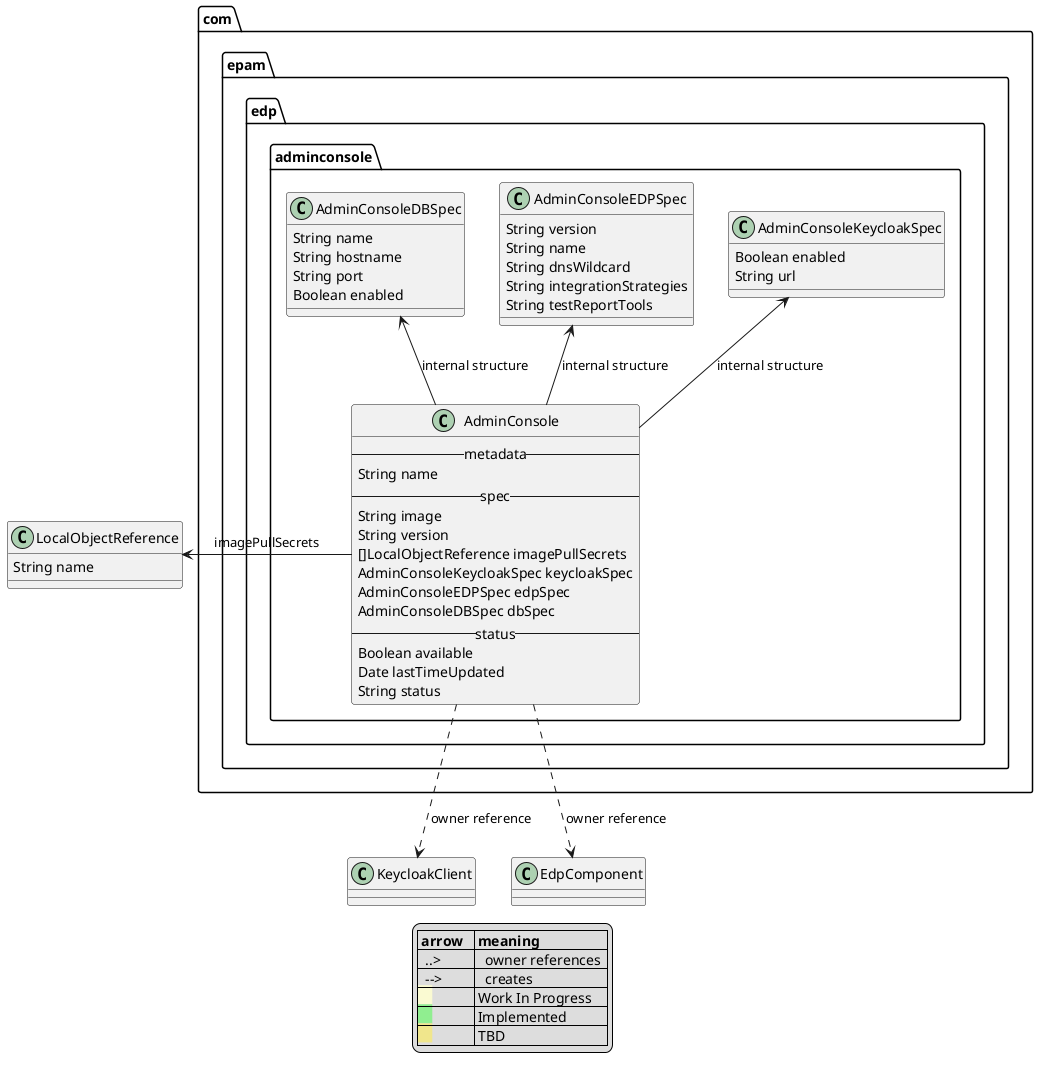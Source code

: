 @startuml

package com.epam.edp.adminconsole {
    class AdminConsole {
    -- metadata --
        String name
    -- spec --
        String image
        String version
        []LocalObjectReference imagePullSecrets
        AdminConsoleKeycloakSpec keycloakSpec
        AdminConsoleEDPSpec edpSpec
        AdminConsoleDBSpec dbSpec
    -- status --
        Boolean available
        Date lastTimeUpdated
        String status
    }

    class AdminConsoleKeycloakSpec {
        Boolean enabled
        String url
    }
    AdminConsoleKeycloakSpec <-- AdminConsole : "internal structure"

    class AdminConsoleEDPSpec {
        String version
        String name
        String dnsWildcard
        String integrationStrategies
        String testReportTools
    }
    AdminConsoleEDPSpec <-- AdminConsole : "internal structure"

    class AdminConsoleDBSpec {
        String name
        String hostname
        String port
        Boolean enabled
    }
    AdminConsoleDBSpec <-- AdminConsole : "internal structure"
}
class LocalObjectReference {
    String name
}
AdminConsole -l-> LocalObjectReference : imagePullSecrets
KeycloakClient <.u. AdminConsole : "owner reference"
EdpComponent <.u. AdminConsole : "owner reference"

legend
|= arrow   |= meaning|
|  ..>     |   owner references  |
|  -->     |   creates     |
|<back:LightGoldenRodYellow>    </back>| Work In Progress |
|<back:LightGreen>    </back>| Implemented |
|<back:Khaki>    </back>| TBD |
endlegend

skinparam class {
	backgroundColor<<impl>> LightGoldenRodYellow
	backgroundColor<<wip>> LightGreen
	backgroundColor<<tbd>> Khaki
}
@enduml

